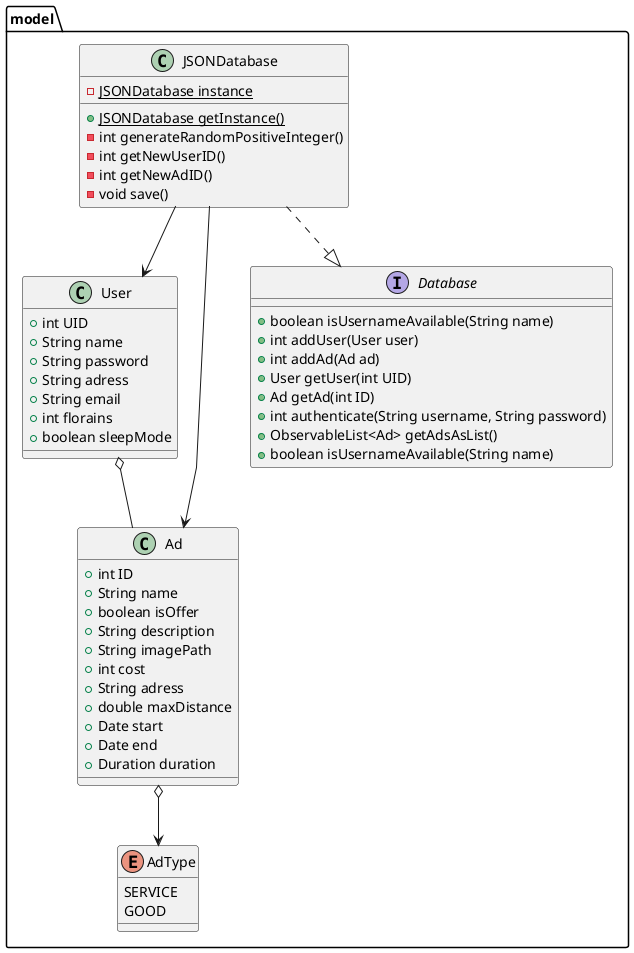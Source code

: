 @startuml "class" 

skinparam linetype polyline
package model {
  class User {
    + int UID
    + String name
    + String password
    + String adress
    + String email
    + int florains
    + boolean sleepMode
  }

  User o-- Ad

  Enum AdType {
    SERVICE
    GOOD
  }

  class Ad {
    + int ID
    + String name
    + boolean isOffer
    + String description
    + String imagePath
    + int cost
    + String adress
    + double maxDistance
    + Date start
    + Date end
    + Duration duration
  }
  Ad o--> AdType

  interface Database {
    + boolean isUsernameAvailable(String name)
    + int addUser(User user)
    + int addAd(Ad ad)
    + User getUser(int UID)
    + Ad getAd(int ID)
    + int authenticate(String username, String password)
    + ObservableList<Ad> getAdsAsList()
    + boolean isUsernameAvailable(String name)
  }

  class JSONDatabase {
    - {static} JSONDatabase instance
    + {static} JSONDatabase getInstance()
    - int generateRandomPositiveInteger()
    - int getNewUserID()
    - int getNewAdID()
    - void save()
  }
  JSONDatabase ..|> Database
  JSONDatabase --> User
  JSONDatabase --> Ad


}

@enduml